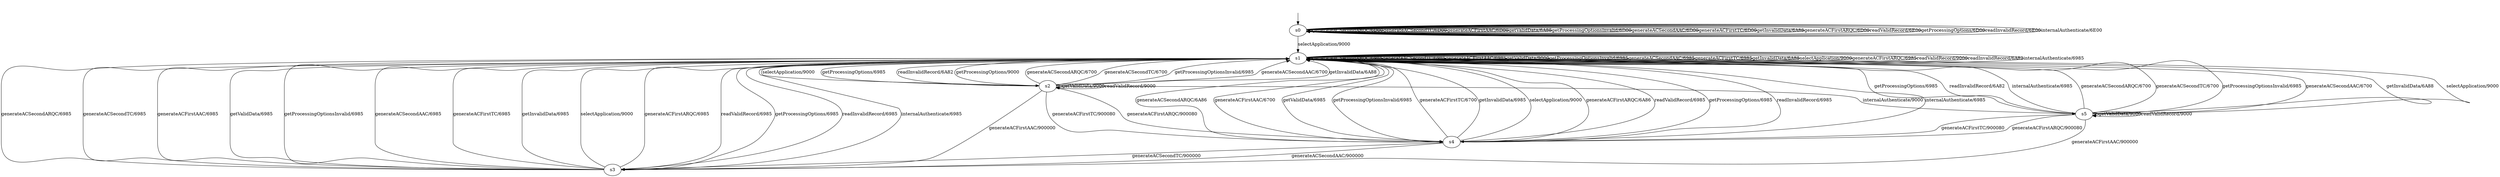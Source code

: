 digraph h0 {
s0 [label="s0"];
s1 [label="s1"];
s2 [label="s2"];
s3 [label="s3"];
s4 [label="s4"];
s5 [label="s5"];
s0 -> s0 [label="generateACSecondARQC/6D00"];
s0 -> s0 [label="generateACSecondTC/6D00"];
s0 -> s0 [label="generateACFirstAAC/6D00"];
s0 -> s0 [label="getValidData/6A88"];
s0 -> s0 [label="getProcessingOptionsInvalid/6D00"];
s0 -> s0 [label="generateACSecondAAC/6D00"];
s0 -> s0 [label="generateACFirstTC/6D00"];
s0 -> s0 [label="getInvalidData/6A88"];
s0 -> s1 [label="selectApplication/9000"];
s0 -> s0 [label="generateACFirstARQC/6D00"];
s0 -> s0 [label="readValidRecord/6E00"];
s0 -> s0 [label="getProcessingOptions/6D00"];
s0 -> s0 [label="readInvalidRecord/6E00"];
s0 -> s0 [label="internalAuthenticate/6E00"];
s1 -> s1 [label="generateACSecondARQC/6985"];
s1 -> s1 [label="generateACSecondTC/6985"];
s1 -> s1 [label="generateACFirstAAC/6985"];
s1 -> s1 [label="getValidData/9000"];
s1 -> s1 [label="getProcessingOptionsInvalid/6985"];
s1 -> s1 [label="generateACSecondAAC/6985"];
s1 -> s1 [label="generateACFirstTC/6985"];
s1 -> s1 [label="getInvalidData/6A88"];
s1 -> s1 [label="selectApplication/9000"];
s1 -> s1 [label="generateACFirstARQC/6985"];
s1 -> s1 [label="readValidRecord/9000"];
s1 -> s2 [label="getProcessingOptions/9000"];
s1 -> s1 [label="readInvalidRecord/6A82"];
s1 -> s1 [label="internalAuthenticate/6985"];
s2 -> s1 [label="generateACSecondARQC/6700"];
s2 -> s1 [label="generateACSecondTC/6700"];
s2 -> s3 [label="generateACFirstAAC/900000"];
s2 -> s2 [label="getValidData/9000"];
s2 -> s1 [label="getProcessingOptionsInvalid/6985"];
s2 -> s1 [label="generateACSecondAAC/6700"];
s2 -> s4 [label="generateACFirstTC/900080"];
s2 -> s1 [label="getInvalidData/6A88"];
s2 -> s1 [label="selectApplication/9000"];
s2 -> s4 [label="generateACFirstARQC/900080"];
s2 -> s2 [label="readValidRecord/9000"];
s2 -> s1 [label="getProcessingOptions/6985"];
s2 -> s1 [label="readInvalidRecord/6A82"];
s2 -> s5 [label="internalAuthenticate/9000"];
s3 -> s1 [label="generateACSecondARQC/6985"];
s3 -> s1 [label="generateACSecondTC/6985"];
s3 -> s1 [label="generateACFirstAAC/6985"];
s3 -> s1 [label="getValidData/6985"];
s3 -> s1 [label="getProcessingOptionsInvalid/6985"];
s3 -> s1 [label="generateACSecondAAC/6985"];
s3 -> s1 [label="generateACFirstTC/6985"];
s3 -> s1 [label="getInvalidData/6985"];
s3 -> s1 [label="selectApplication/9000"];
s3 -> s1 [label="generateACFirstARQC/6985"];
s3 -> s1 [label="readValidRecord/6985"];
s3 -> s1 [label="getProcessingOptions/6985"];
s3 -> s1 [label="readInvalidRecord/6985"];
s3 -> s1 [label="internalAuthenticate/6985"];
s4 -> s1 [label="generateACSecondARQC/6A86"];
s4 -> s3 [label="generateACSecondTC/900000"];
s4 -> s1 [label="generateACFirstAAC/6700"];
s4 -> s1 [label="getValidData/6985"];
s4 -> s1 [label="getProcessingOptionsInvalid/6985"];
s4 -> s3 [label="generateACSecondAAC/900000"];
s4 -> s1 [label="generateACFirstTC/6700"];
s4 -> s1 [label="getInvalidData/6985"];
s4 -> s1 [label="selectApplication/9000"];
s4 -> s1 [label="generateACFirstARQC/6A86"];
s4 -> s1 [label="readValidRecord/6985"];
s4 -> s1 [label="getProcessingOptions/6985"];
s4 -> s1 [label="readInvalidRecord/6985"];
s4 -> s1 [label="internalAuthenticate/6985"];
s5 -> s1 [label="generateACSecondARQC/6700"];
s5 -> s1 [label="generateACSecondTC/6700"];
s5 -> s3 [label="generateACFirstAAC/900000"];
s5 -> s5 [label="getValidData/9000"];
s5 -> s1 [label="getProcessingOptionsInvalid/6985"];
s5 -> s1 [label="generateACSecondAAC/6700"];
s5 -> s4 [label="generateACFirstTC/900080"];
s5 -> s1 [label="getInvalidData/6A88"];
s5 -> s1 [label="selectApplication/9000"];
s5 -> s4 [label="generateACFirstARQC/900080"];
s5 -> s5 [label="readValidRecord/9000"];
s5 -> s1 [label="getProcessingOptions/6985"];
s5 -> s1 [label="readInvalidRecord/6A82"];
s5 -> s1 [label="internalAuthenticate/6985"];
__start0 [shape=none, label=""];
__start0 -> s0 [label=""];
}
